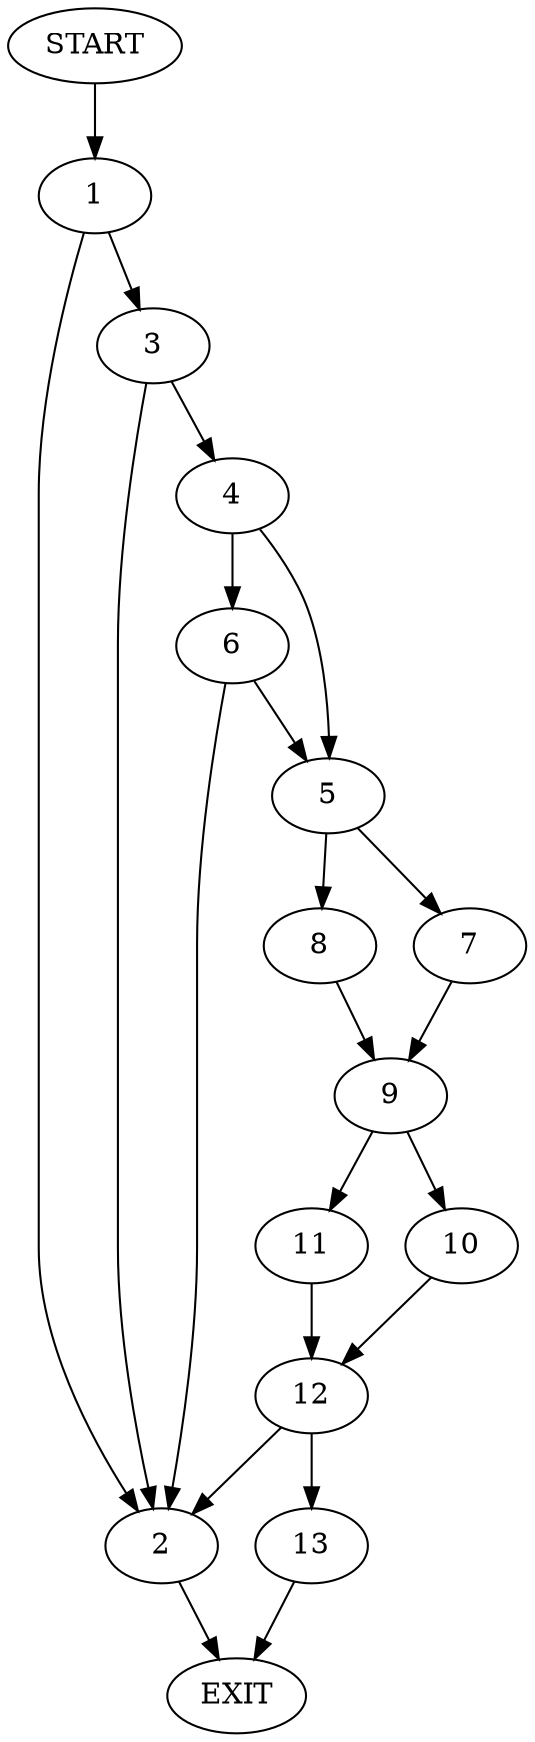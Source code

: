 digraph {
0 [label="START"]
14 [label="EXIT"]
0 -> 1
1 -> 2
1 -> 3
3 -> 4
3 -> 2
2 -> 14
4 -> 5
4 -> 6
5 -> 7
5 -> 8
6 -> 5
6 -> 2
7 -> 9
8 -> 9
9 -> 10
9 -> 11
10 -> 12
11 -> 12
12 -> 2
12 -> 13
13 -> 14
}

